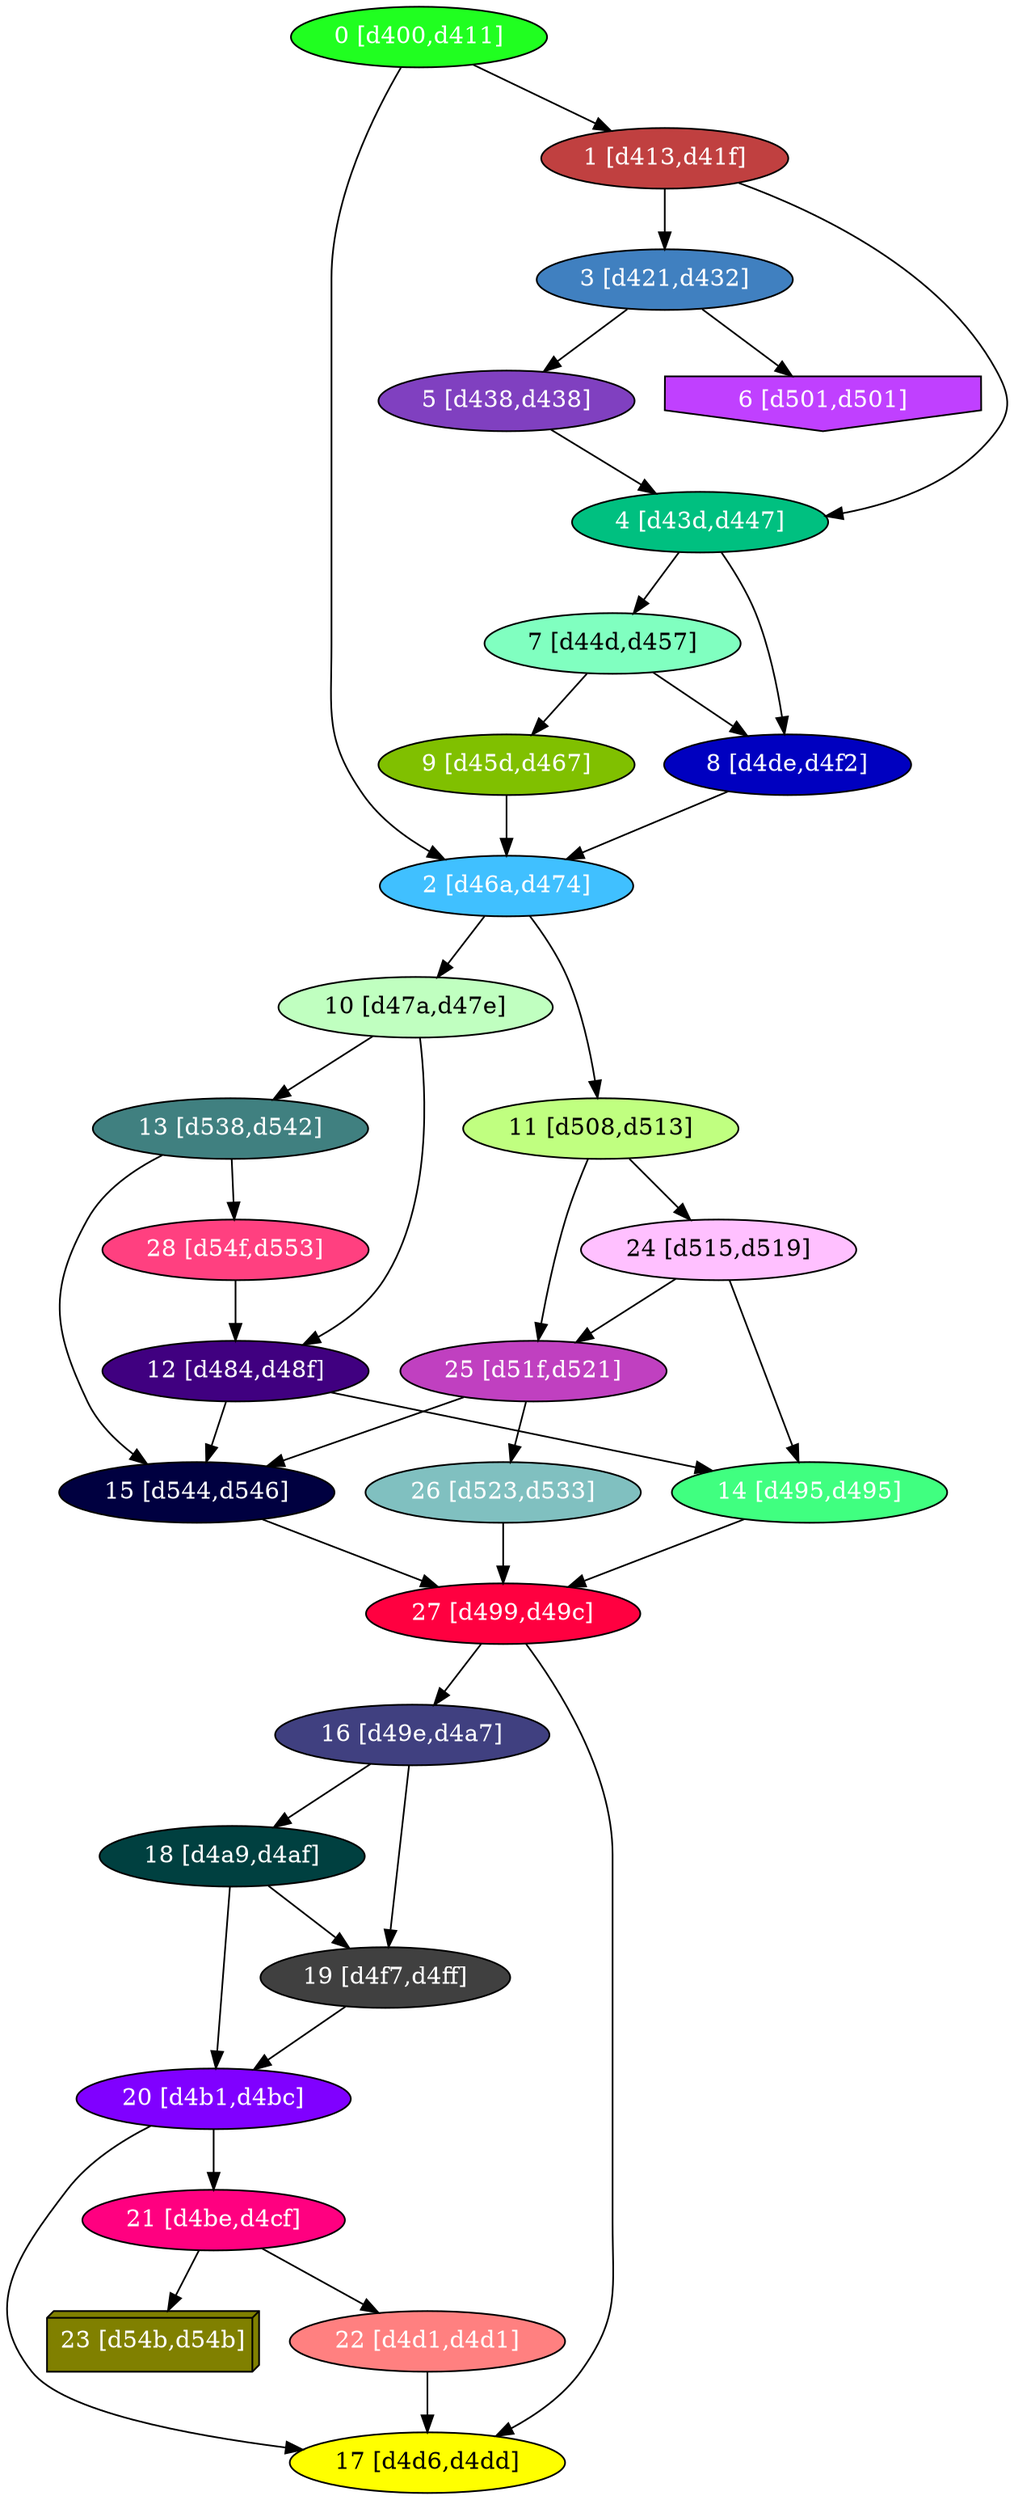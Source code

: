 diGraph libnss3{
	libnss3_0  [style=filled fillcolor="#20FF20" fontcolor="#ffffff" shape=oval label="0 [d400,d411]"]
	libnss3_1  [style=filled fillcolor="#C04040" fontcolor="#ffffff" shape=oval label="1 [d413,d41f]"]
	libnss3_2  [style=filled fillcolor="#40C0FF" fontcolor="#ffffff" shape=oval label="2 [d46a,d474]"]
	libnss3_3  [style=filled fillcolor="#4080C0" fontcolor="#ffffff" shape=oval label="3 [d421,d432]"]
	libnss3_4  [style=filled fillcolor="#00C080" fontcolor="#ffffff" shape=oval label="4 [d43d,d447]"]
	libnss3_5  [style=filled fillcolor="#8040C0" fontcolor="#ffffff" shape=oval label="5 [d438,d438]"]
	libnss3_6  [style=filled fillcolor="#C040FF" fontcolor="#ffffff" shape=invhouse label="6 [d501,d501]"]
	libnss3_7  [style=filled fillcolor="#80FFC0" fontcolor="#000000" shape=oval label="7 [d44d,d457]"]
	libnss3_8  [style=filled fillcolor="#0000C0" fontcolor="#ffffff" shape=oval label="8 [d4de,d4f2]"]
	libnss3_9  [style=filled fillcolor="#80C000" fontcolor="#ffffff" shape=oval label="9 [d45d,d467]"]
	libnss3_a  [style=filled fillcolor="#C0FFC0" fontcolor="#000000" shape=oval label="10 [d47a,d47e]"]
	libnss3_b  [style=filled fillcolor="#C0FF80" fontcolor="#000000" shape=oval label="11 [d508,d513]"]
	libnss3_c  [style=filled fillcolor="#400080" fontcolor="#ffffff" shape=oval label="12 [d484,d48f]"]
	libnss3_d  [style=filled fillcolor="#408080" fontcolor="#ffffff" shape=oval label="13 [d538,d542]"]
	libnss3_e  [style=filled fillcolor="#40FF80" fontcolor="#ffffff" shape=oval label="14 [d495,d495]"]
	libnss3_f  [style=filled fillcolor="#000040" fontcolor="#ffffff" shape=oval label="15 [d544,d546]"]
	libnss3_10  [style=filled fillcolor="#404080" fontcolor="#ffffff" shape=oval label="16 [d49e,d4a7]"]
	libnss3_11  [style=filled fillcolor="#FFFF00" fontcolor="#000000" shape=oval label="17 [d4d6,d4dd]"]
	libnss3_12  [style=filled fillcolor="#004040" fontcolor="#ffffff" shape=oval label="18 [d4a9,d4af]"]
	libnss3_13  [style=filled fillcolor="#404040" fontcolor="#ffffff" shape=oval label="19 [d4f7,d4ff]"]
	libnss3_14  [style=filled fillcolor="#8000FF" fontcolor="#ffffff" shape=oval label="20 [d4b1,d4bc]"]
	libnss3_15  [style=filled fillcolor="#FF0080" fontcolor="#ffffff" shape=oval label="21 [d4be,d4cf]"]
	libnss3_16  [style=filled fillcolor="#FF8080" fontcolor="#ffffff" shape=oval label="22 [d4d1,d4d1]"]
	libnss3_17  [style=filled fillcolor="#808000" fontcolor="#ffffff" shape=box3d label="23 [d54b,d54b]"]
	libnss3_18  [style=filled fillcolor="#FFC0FF" fontcolor="#000000" shape=oval label="24 [d515,d519]"]
	libnss3_19  [style=filled fillcolor="#C040C0" fontcolor="#ffffff" shape=oval label="25 [d51f,d521]"]
	libnss3_1a  [style=filled fillcolor="#80C0C0" fontcolor="#ffffff" shape=oval label="26 [d523,d533]"]
	libnss3_1b  [style=filled fillcolor="#FF0040" fontcolor="#ffffff" shape=oval label="27 [d499,d49c]"]
	libnss3_1c  [style=filled fillcolor="#FF4080" fontcolor="#ffffff" shape=oval label="28 [d54f,d553]"]

	libnss3_0 -> libnss3_1
	libnss3_0 -> libnss3_2
	libnss3_1 -> libnss3_3
	libnss3_1 -> libnss3_4
	libnss3_2 -> libnss3_a
	libnss3_2 -> libnss3_b
	libnss3_3 -> libnss3_5
	libnss3_3 -> libnss3_6
	libnss3_4 -> libnss3_7
	libnss3_4 -> libnss3_8
	libnss3_5 -> libnss3_4
	libnss3_7 -> libnss3_8
	libnss3_7 -> libnss3_9
	libnss3_8 -> libnss3_2
	libnss3_9 -> libnss3_2
	libnss3_a -> libnss3_c
	libnss3_a -> libnss3_d
	libnss3_b -> libnss3_18
	libnss3_b -> libnss3_19
	libnss3_c -> libnss3_e
	libnss3_c -> libnss3_f
	libnss3_d -> libnss3_f
	libnss3_d -> libnss3_1c
	libnss3_e -> libnss3_1b
	libnss3_f -> libnss3_1b
	libnss3_10 -> libnss3_12
	libnss3_10 -> libnss3_13
	libnss3_12 -> libnss3_13
	libnss3_12 -> libnss3_14
	libnss3_13 -> libnss3_14
	libnss3_14 -> libnss3_11
	libnss3_14 -> libnss3_15
	libnss3_15 -> libnss3_16
	libnss3_15 -> libnss3_17
	libnss3_16 -> libnss3_11
	libnss3_18 -> libnss3_e
	libnss3_18 -> libnss3_19
	libnss3_19 -> libnss3_f
	libnss3_19 -> libnss3_1a
	libnss3_1a -> libnss3_1b
	libnss3_1b -> libnss3_10
	libnss3_1b -> libnss3_11
	libnss3_1c -> libnss3_c
}